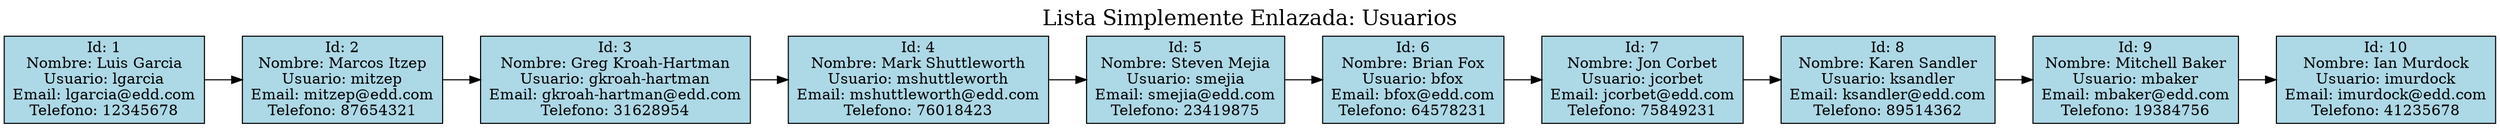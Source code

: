 digraph G {
  rankdir=LR;
  node [shape=record, style=filled, fillcolor=lightblue];
  label="Lista Simplemente Enlazada: Usuarios";
  labelloc=top; fontsize=20;
  Nodo0 [label="Id: 1\nNombre: Luis Garcia\nUsuario: lgarcia\nEmail: lgarcia@edd.com\nTelefono: 12345678"];
  Nodo1 [label="Id: 2\nNombre: Marcos Itzep\nUsuario: mitzep\nEmail: mitzep@edd.com\nTelefono: 87654321"];
  Nodo2 [label="Id: 3\nNombre: Greg Kroah-Hartman\nUsuario: gkroah-hartman\nEmail: gkroah-hartman@edd.com\nTelefono: 31628954"];
  Nodo3 [label="Id: 4\nNombre: Mark Shuttleworth\nUsuario: mshuttleworth\nEmail: mshuttleworth@edd.com\nTelefono: 76018423"];
  Nodo4 [label="Id: 5\nNombre: Steven Mejia\nUsuario: smejia\nEmail: smejia@edd.com\nTelefono: 23419875"];
  Nodo5 [label="Id: 6\nNombre: Brian Fox\nUsuario: bfox\nEmail: bfox@edd.com\nTelefono: 64578231"];
  Nodo6 [label="Id: 7\nNombre: Jon Corbet\nUsuario: jcorbet\nEmail: jcorbet@edd.com\nTelefono: 75849231"];
  Nodo7 [label="Id: 8\nNombre: Karen Sandler\nUsuario: ksandler\nEmail: ksandler@edd.com\nTelefono: 89514362"];
  Nodo8 [label="Id: 9\nNombre: Mitchell Baker\nUsuario: mbaker\nEmail: mbaker@edd.com\nTelefono: 19384756"];
  Nodo9 [label="Id: 10\nNombre: Ian Murdock\nUsuario: imurdock\nEmail: imurdock@edd.com\nTelefono: 41235678"];
  Nodo0 -> Nodo1;
  Nodo1 -> Nodo2;
  Nodo2 -> Nodo3;
  Nodo3 -> Nodo4;
  Nodo4 -> Nodo5;
  Nodo5 -> Nodo6;
  Nodo6 -> Nodo7;
  Nodo7 -> Nodo8;
  Nodo8 -> Nodo9;
}
